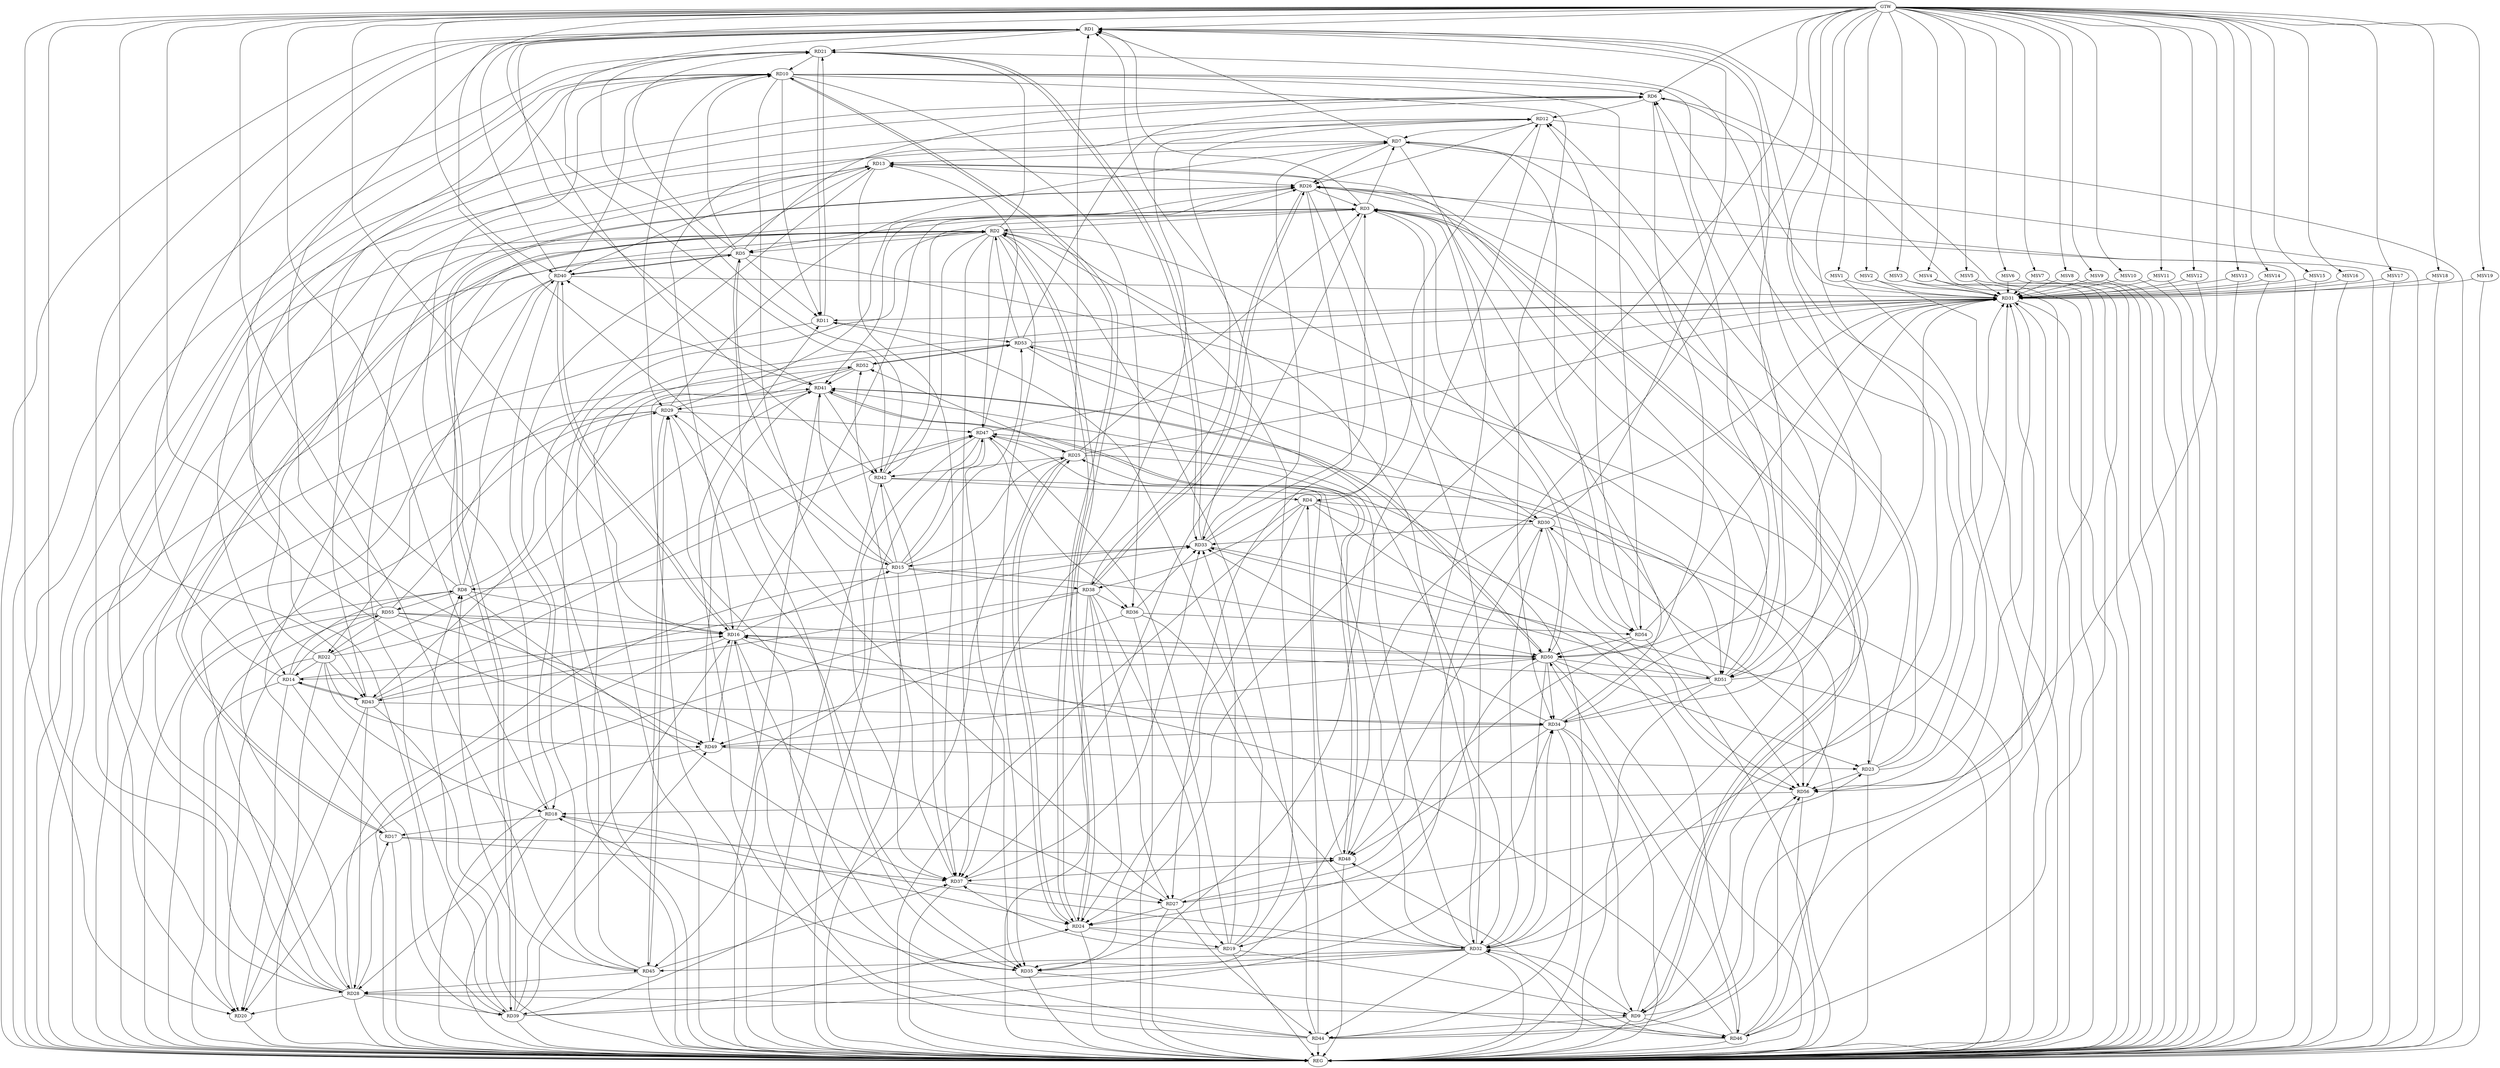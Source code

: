 strict digraph G {
  RD1 [ label="RD1" ];
  RD2 [ label="RD2" ];
  RD3 [ label="RD3" ];
  RD4 [ label="RD4" ];
  RD5 [ label="RD5" ];
  RD6 [ label="RD6" ];
  RD7 [ label="RD7" ];
  RD8 [ label="RD8" ];
  RD9 [ label="RD9" ];
  RD10 [ label="RD10" ];
  RD11 [ label="RD11" ];
  RD12 [ label="RD12" ];
  RD13 [ label="RD13" ];
  RD14 [ label="RD14" ];
  RD15 [ label="RD15" ];
  RD16 [ label="RD16" ];
  RD17 [ label="RD17" ];
  RD18 [ label="RD18" ];
  RD19 [ label="RD19" ];
  RD20 [ label="RD20" ];
  RD21 [ label="RD21" ];
  RD22 [ label="RD22" ];
  RD23 [ label="RD23" ];
  RD24 [ label="RD24" ];
  RD25 [ label="RD25" ];
  RD26 [ label="RD26" ];
  RD27 [ label="RD27" ];
  RD28 [ label="RD28" ];
  RD29 [ label="RD29" ];
  RD30 [ label="RD30" ];
  RD31 [ label="RD31" ];
  RD32 [ label="RD32" ];
  RD33 [ label="RD33" ];
  RD34 [ label="RD34" ];
  RD35 [ label="RD35" ];
  RD36 [ label="RD36" ];
  RD37 [ label="RD37" ];
  RD38 [ label="RD38" ];
  RD39 [ label="RD39" ];
  RD40 [ label="RD40" ];
  RD41 [ label="RD41" ];
  RD42 [ label="RD42" ];
  RD43 [ label="RD43" ];
  RD44 [ label="RD44" ];
  RD45 [ label="RD45" ];
  RD46 [ label="RD46" ];
  RD47 [ label="RD47" ];
  RD48 [ label="RD48" ];
  RD49 [ label="RD49" ];
  RD50 [ label="RD50" ];
  RD51 [ label="RD51" ];
  RD52 [ label="RD52" ];
  RD53 [ label="RD53" ];
  RD54 [ label="RD54" ];
  RD55 [ label="RD55" ];
  RD56 [ label="RD56" ];
  GTW [ label="GTW" ];
  REG [ label="REG" ];
  MSV1 [ label="MSV1" ];
  MSV2 [ label="MSV2" ];
  MSV3 [ label="MSV3" ];
  MSV4 [ label="MSV4" ];
  MSV5 [ label="MSV5" ];
  MSV6 [ label="MSV6" ];
  MSV7 [ label="MSV7" ];
  MSV8 [ label="MSV8" ];
  MSV9 [ label="MSV9" ];
  MSV10 [ label="MSV10" ];
  MSV11 [ label="MSV11" ];
  MSV12 [ label="MSV12" ];
  MSV13 [ label="MSV13" ];
  MSV14 [ label="MSV14" ];
  MSV15 [ label="MSV15" ];
  MSV16 [ label="MSV16" ];
  MSV17 [ label="MSV17" ];
  MSV18 [ label="MSV18" ];
  MSV19 [ label="MSV19" ];
  RD3 -> RD1;
  RD7 -> RD1;
  RD14 -> RD1;
  RD1 -> RD21;
  RD25 -> RD1;
  RD1 -> RD28;
  RD30 -> RD1;
  RD33 -> RD1;
  RD34 -> RD1;
  RD40 -> RD1;
  RD1 -> RD41;
  RD1 -> RD42;
  RD46 -> RD1;
  RD1 -> RD49;
  RD1 -> RD56;
  RD3 -> RD2;
  RD2 -> RD5;
  RD8 -> RD2;
  RD2 -> RD17;
  RD17 -> RD2;
  RD19 -> RD2;
  RD2 -> RD20;
  RD2 -> RD21;
  RD22 -> RD2;
  RD2 -> RD24;
  RD24 -> RD2;
  RD2 -> RD32;
  RD2 -> RD35;
  RD2 -> RD37;
  RD2 -> RD42;
  RD44 -> RD2;
  RD2 -> RD47;
  RD53 -> RD2;
  RD2 -> RD56;
  RD3 -> RD5;
  RD3 -> RD7;
  RD3 -> RD9;
  RD9 -> RD3;
  RD17 -> RD3;
  RD25 -> RD3;
  RD26 -> RD3;
  RD3 -> RD30;
  RD33 -> RD3;
  RD34 -> RD3;
  RD3 -> RD37;
  RD42 -> RD3;
  RD50 -> RD3;
  RD3 -> RD54;
  RD26 -> RD4;
  RD4 -> RD30;
  RD4 -> RD35;
  RD4 -> RD38;
  RD42 -> RD4;
  RD44 -> RD4;
  RD4 -> RD46;
  RD4 -> RD56;
  RD5 -> RD6;
  RD5 -> RD10;
  RD5 -> RD11;
  RD15 -> RD5;
  RD5 -> RD21;
  RD5 -> RD23;
  RD5 -> RD35;
  RD5 -> RD40;
  RD40 -> RD5;
  RD10 -> RD6;
  RD6 -> RD12;
  RD6 -> RD14;
  RD23 -> RD6;
  RD31 -> RD6;
  RD34 -> RD6;
  RD6 -> RD46;
  RD6 -> RD50;
  RD53 -> RD6;
  RD12 -> RD7;
  RD7 -> RD13;
  RD7 -> RD26;
  RD28 -> RD7;
  RD29 -> RD7;
  RD7 -> RD33;
  RD7 -> RD48;
  RD51 -> RD7;
  RD7 -> RD54;
  RD8 -> RD10;
  RD14 -> RD8;
  RD15 -> RD8;
  RD8 -> RD16;
  RD8 -> RD29;
  RD8 -> RD37;
  RD39 -> RD8;
  RD8 -> RD40;
  RD45 -> RD8;
  RD8 -> RD55;
  RD19 -> RD9;
  RD9 -> RD26;
  RD28 -> RD9;
  RD9 -> RD31;
  RD9 -> RD32;
  RD34 -> RD9;
  RD9 -> RD44;
  RD9 -> RD46;
  RD10 -> RD11;
  RD18 -> RD10;
  RD21 -> RD10;
  RD10 -> RD24;
  RD24 -> RD10;
  RD10 -> RD29;
  RD10 -> RD34;
  RD10 -> RD36;
  RD10 -> RD37;
  RD39 -> RD10;
  RD40 -> RD10;
  RD10 -> RD51;
  RD10 -> RD54;
  RD19 -> RD11;
  RD11 -> RD21;
  RD21 -> RD11;
  RD31 -> RD11;
  RD44 -> RD11;
  RD11 -> RD53;
  RD12 -> RD16;
  RD23 -> RD12;
  RD12 -> RD26;
  RD28 -> RD12;
  RD33 -> RD12;
  RD12 -> RD35;
  RD12 -> RD37;
  RD38 -> RD12;
  RD54 -> RD12;
  RD13 -> RD26;
  RD32 -> RD13;
  RD13 -> RD37;
  RD13 -> RD39;
  RD13 -> RD40;
  RD43 -> RD13;
  RD45 -> RD13;
  RD47 -> RD13;
  RD13 -> RD51;
  RD14 -> RD16;
  RD14 -> RD20;
  RD22 -> RD14;
  RD14 -> RD39;
  RD14 -> RD43;
  RD43 -> RD14;
  RD50 -> RD14;
  RD14 -> RD55;
  RD16 -> RD15;
  RD15 -> RD25;
  RD33 -> RD15;
  RD15 -> RD38;
  RD15 -> RD41;
  RD15 -> RD42;
  RD15 -> RD47;
  RD15 -> RD50;
  RD15 -> RD53;
  RD16 -> RD26;
  RD16 -> RD34;
  RD16 -> RD35;
  RD39 -> RD16;
  RD16 -> RD40;
  RD40 -> RD16;
  RD44 -> RD16;
  RD46 -> RD16;
  RD16 -> RD49;
  RD16 -> RD50;
  RD51 -> RD16;
  RD55 -> RD16;
  RD18 -> RD17;
  RD28 -> RD17;
  RD17 -> RD37;
  RD17 -> RD48;
  RD22 -> RD18;
  RD18 -> RD24;
  RD18 -> RD28;
  RD32 -> RD18;
  RD35 -> RD18;
  RD40 -> RD18;
  RD56 -> RD18;
  RD24 -> RD19;
  RD19 -> RD33;
  RD19 -> RD37;
  RD38 -> RD19;
  RD19 -> RD47;
  RD22 -> RD20;
  RD28 -> RD20;
  RD38 -> RD20;
  RD43 -> RD20;
  RD55 -> RD20;
  RD21 -> RD33;
  RD33 -> RD21;
  RD42 -> RD21;
  RD21 -> RD51;
  RD55 -> RD21;
  RD40 -> RD22;
  RD22 -> RD41;
  RD22 -> RD43;
  RD22 -> RD47;
  RD22 -> RD49;
  RD55 -> RD22;
  RD23 -> RD26;
  RD27 -> RD23;
  RD23 -> RD31;
  RD49 -> RD23;
  RD50 -> RD23;
  RD23 -> RD56;
  RD24 -> RD25;
  RD25 -> RD24;
  RD27 -> RD24;
  RD24 -> RD32;
  RD38 -> RD24;
  RD39 -> RD24;
  RD50 -> RD24;
  RD25 -> RD31;
  RD32 -> RD25;
  RD25 -> RD39;
  RD25 -> RD42;
  RD47 -> RD25;
  RD25 -> RD52;
  RD26 -> RD27;
  RD29 -> RD26;
  RD26 -> RD38;
  RD38 -> RD26;
  RD26 -> RD39;
  RD39 -> RD26;
  RD26 -> RD41;
  RD51 -> RD26;
  RD27 -> RD29;
  RD37 -> RD27;
  RD38 -> RD27;
  RD27 -> RD44;
  RD27 -> RD48;
  RD54 -> RD27;
  RD55 -> RD27;
  RD29 -> RD28;
  RD32 -> RD28;
  RD28 -> RD33;
  RD28 -> RD39;
  RD43 -> RD28;
  RD45 -> RD28;
  RD28 -> RD52;
  RD29 -> RD35;
  RD41 -> RD29;
  RD44 -> RD29;
  RD29 -> RD45;
  RD45 -> RD29;
  RD29 -> RD47;
  RD32 -> RD30;
  RD30 -> RD33;
  RD46 -> RD30;
  RD30 -> RD48;
  RD30 -> RD50;
  RD30 -> RD53;
  RD30 -> RD56;
  RD32 -> RD31;
  RD31 -> RD35;
  RD40 -> RD31;
  RD44 -> RD31;
  RD45 -> RD31;
  RD47 -> RD31;
  RD31 -> RD50;
  RD51 -> RD31;
  RD53 -> RD31;
  RD54 -> RD31;
  RD31 -> RD56;
  RD32 -> RD34;
  RD32 -> RD35;
  RD36 -> RD32;
  RD32 -> RD41;
  RD32 -> RD44;
  RD32 -> RD45;
  RD46 -> RD32;
  RD50 -> RD32;
  RD53 -> RD32;
  RD34 -> RD33;
  RD36 -> RD33;
  RD37 -> RD33;
  RD43 -> RD33;
  RD51 -> RD33;
  RD39 -> RD34;
  RD43 -> RD34;
  RD34 -> RD44;
  RD34 -> RD48;
  RD34 -> RD49;
  RD50 -> RD34;
  RD51 -> RD34;
  RD35 -> RD46;
  RD47 -> RD35;
  RD38 -> RD36;
  RD47 -> RD36;
  RD36 -> RD49;
  RD36 -> RD54;
  RD42 -> RD37;
  RD45 -> RD37;
  RD48 -> RD37;
  RD37 -> RD52;
  RD38 -> RD43;
  RD39 -> RD49;
  RD41 -> RD40;
  RD41 -> RD42;
  RD41 -> RD48;
  RD48 -> RD41;
  RD49 -> RD41;
  RD41 -> RD50;
  RD50 -> RD41;
  RD52 -> RD41;
  RD55 -> RD41;
  RD42 -> RD56;
  RD43 -> RD47;
  RD52 -> RD43;
  RD44 -> RD56;
  RD47 -> RD45;
  RD46 -> RD48;
  RD46 -> RD50;
  RD46 -> RD56;
  RD48 -> RD47;
  RD51 -> RD47;
  RD49 -> RD50;
  RD50 -> RD51;
  RD54 -> RD50;
  RD55 -> RD50;
  RD53 -> RD51;
  RD51 -> RD56;
  RD52 -> RD53;
  RD53 -> RD52;
  GTW -> RD24;
  GTW -> RD43;
  GTW -> RD42;
  GTW -> RD6;
  GTW -> RD45;
  GTW -> RD20;
  GTW -> RD1;
  GTW -> RD49;
  GTW -> RD18;
  GTW -> RD40;
  GTW -> RD16;
  GTW -> RD15;
  GTW -> RD28;
  GTW -> RD56;
  GTW -> RD9;
  GTW -> RD32;
  GTW -> RD19;
  RD1 -> REG;
  RD2 -> REG;
  RD3 -> REG;
  RD4 -> REG;
  RD5 -> REG;
  RD6 -> REG;
  RD7 -> REG;
  RD8 -> REG;
  RD9 -> REG;
  RD10 -> REG;
  RD11 -> REG;
  RD12 -> REG;
  RD13 -> REG;
  RD14 -> REG;
  RD15 -> REG;
  RD16 -> REG;
  RD17 -> REG;
  RD18 -> REG;
  RD19 -> REG;
  RD20 -> REG;
  RD21 -> REG;
  RD22 -> REG;
  RD23 -> REG;
  RD24 -> REG;
  RD25 -> REG;
  RD26 -> REG;
  RD27 -> REG;
  RD28 -> REG;
  RD29 -> REG;
  RD30 -> REG;
  RD31 -> REG;
  RD32 -> REG;
  RD33 -> REG;
  RD34 -> REG;
  RD35 -> REG;
  RD36 -> REG;
  RD37 -> REG;
  RD38 -> REG;
  RD39 -> REG;
  RD40 -> REG;
  RD41 -> REG;
  RD42 -> REG;
  RD43 -> REG;
  RD44 -> REG;
  RD45 -> REG;
  RD46 -> REG;
  RD47 -> REG;
  RD48 -> REG;
  RD49 -> REG;
  RD50 -> REG;
  RD51 -> REG;
  RD52 -> REG;
  RD53 -> REG;
  RD54 -> REG;
  RD55 -> REG;
  RD56 -> REG;
  MSV1 -> RD31;
  MSV2 -> RD31;
  MSV3 -> RD31;
  MSV4 -> RD31;
  GTW -> MSV1;
  MSV1 -> REG;
  GTW -> MSV2;
  MSV2 -> REG;
  GTW -> MSV3;
  MSV3 -> REG;
  GTW -> MSV4;
  MSV4 -> REG;
  MSV5 -> RD31;
  MSV6 -> RD31;
  MSV7 -> RD31;
  GTW -> MSV5;
  MSV5 -> REG;
  GTW -> MSV6;
  MSV6 -> REG;
  GTW -> MSV7;
  MSV7 -> REG;
  MSV8 -> RD31;
  MSV9 -> RD31;
  GTW -> MSV8;
  MSV8 -> REG;
  GTW -> MSV9;
  MSV9 -> REG;
  MSV10 -> RD31;
  GTW -> MSV10;
  MSV10 -> REG;
  MSV11 -> RD31;
  MSV12 -> RD31;
  GTW -> MSV11;
  MSV11 -> REG;
  GTW -> MSV12;
  MSV12 -> REG;
  MSV13 -> RD31;
  MSV14 -> RD31;
  GTW -> MSV13;
  MSV13 -> REG;
  GTW -> MSV14;
  MSV14 -> REG;
  MSV15 -> RD31;
  GTW -> MSV15;
  MSV15 -> REG;
  MSV16 -> RD31;
  GTW -> MSV16;
  MSV16 -> REG;
  MSV17 -> RD31;
  GTW -> MSV17;
  MSV17 -> REG;
  MSV18 -> RD31;
  GTW -> MSV18;
  MSV18 -> REG;
  MSV19 -> RD31;
  GTW -> MSV19;
  MSV19 -> REG;
}
